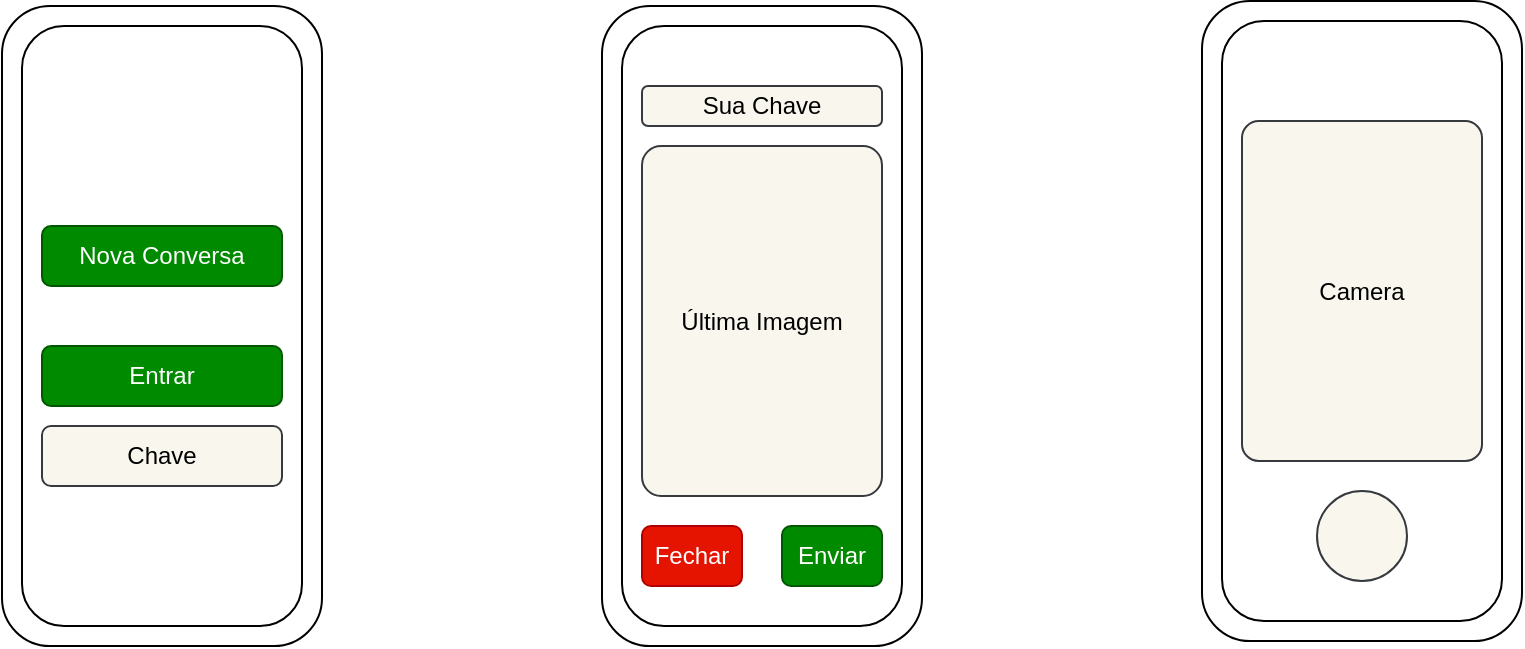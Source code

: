 <mxfile>
    <diagram id="ikkSjMThq3l6h0OoEdfg" name="Page-1">
        <mxGraphModel dx="1302" dy="771" grid="1" gridSize="10" guides="1" tooltips="1" connect="1" arrows="1" fold="1" page="1" pageScale="1" pageWidth="850" pageHeight="1100" math="0" shadow="0">
            <root>
                <mxCell id="0"/>
                <mxCell id="1" parent="0"/>
                <mxCell id="2" value="" style="rounded=1;whiteSpace=wrap;html=1;" vertex="1" parent="1">
                    <mxGeometry x="40" y="40" width="160" height="320" as="geometry"/>
                </mxCell>
                <mxCell id="3" value="" style="rounded=1;whiteSpace=wrap;html=1;" vertex="1" parent="1">
                    <mxGeometry x="50" y="50" width="140" height="300" as="geometry"/>
                </mxCell>
                <mxCell id="4" value="Nova Conversa" style="rounded=1;whiteSpace=wrap;html=1;fillColor=#008a00;strokeColor=#005700;fontColor=#ffffff;" vertex="1" parent="1">
                    <mxGeometry x="60" y="150" width="120" height="30" as="geometry"/>
                </mxCell>
                <mxCell id="5" value="Entrar" style="rounded=1;whiteSpace=wrap;html=1;fillColor=#008a00;strokeColor=#005700;fontColor=#ffffff;" vertex="1" parent="1">
                    <mxGeometry x="60" y="210" width="120" height="30" as="geometry"/>
                </mxCell>
                <mxCell id="7" value="&lt;font color=&quot;#000000&quot;&gt;Chave&lt;/font&gt;" style="rounded=1;whiteSpace=wrap;html=1;fillColor=#f9f7ed;strokeColor=#36393d;" vertex="1" parent="1">
                    <mxGeometry x="60" y="250" width="120" height="30" as="geometry"/>
                </mxCell>
                <mxCell id="8" value="" style="rounded=1;whiteSpace=wrap;html=1;" vertex="1" parent="1">
                    <mxGeometry x="340" y="40" width="160" height="320" as="geometry"/>
                </mxCell>
                <mxCell id="9" value="" style="rounded=1;whiteSpace=wrap;html=1;" vertex="1" parent="1">
                    <mxGeometry x="350" y="50" width="140" height="300" as="geometry"/>
                </mxCell>
                <mxCell id="10" value="&lt;font color=&quot;#000000&quot;&gt;Última Imagem&lt;br&gt;&lt;/font&gt;" style="rounded=1;whiteSpace=wrap;html=1;fillColor=#f9f7ed;strokeColor=#36393d;arcSize=8;" vertex="1" parent="1">
                    <mxGeometry x="360" y="110" width="120" height="175" as="geometry"/>
                </mxCell>
                <mxCell id="11" value="Enviar" style="rounded=1;whiteSpace=wrap;html=1;fillColor=#008a00;strokeColor=#005700;fontColor=#ffffff;" vertex="1" parent="1">
                    <mxGeometry x="430" y="300" width="50" height="30" as="geometry"/>
                </mxCell>
                <mxCell id="12" value="&lt;font color=&quot;#000000&quot;&gt;Sua Chave&lt;br&gt;&lt;/font&gt;" style="rounded=1;whiteSpace=wrap;html=1;fillColor=#f9f7ed;strokeColor=#36393d;" vertex="1" parent="1">
                    <mxGeometry x="360" y="80" width="120" height="20" as="geometry"/>
                </mxCell>
                <mxCell id="13" value="" style="rounded=1;whiteSpace=wrap;html=1;" vertex="1" parent="1">
                    <mxGeometry x="640" y="37.5" width="160" height="320" as="geometry"/>
                </mxCell>
                <mxCell id="14" value="" style="rounded=1;whiteSpace=wrap;html=1;" vertex="1" parent="1">
                    <mxGeometry x="650" y="47.5" width="140" height="300" as="geometry"/>
                </mxCell>
                <mxCell id="15" value="&lt;font color=&quot;#000000&quot;&gt;Camera&lt;br&gt;&lt;/font&gt;" style="rounded=1;whiteSpace=wrap;html=1;fillColor=#f9f7ed;strokeColor=#36393d;arcSize=7;" vertex="1" parent="1">
                    <mxGeometry x="660" y="97.5" width="120" height="170" as="geometry"/>
                </mxCell>
                <mxCell id="16" value="" style="ellipse;whiteSpace=wrap;html=1;aspect=fixed;fillColor=#f9f7ed;strokeColor=#36393d;" vertex="1" parent="1">
                    <mxGeometry x="697.5" y="282.5" width="45" height="45" as="geometry"/>
                </mxCell>
                <mxCell id="18" value="Fechar" style="rounded=1;whiteSpace=wrap;html=1;fillColor=#e51400;strokeColor=#B20000;fontColor=#ffffff;" vertex="1" parent="1">
                    <mxGeometry x="360" y="300" width="50" height="30" as="geometry"/>
                </mxCell>
            </root>
        </mxGraphModel>
    </diagram>
</mxfile>